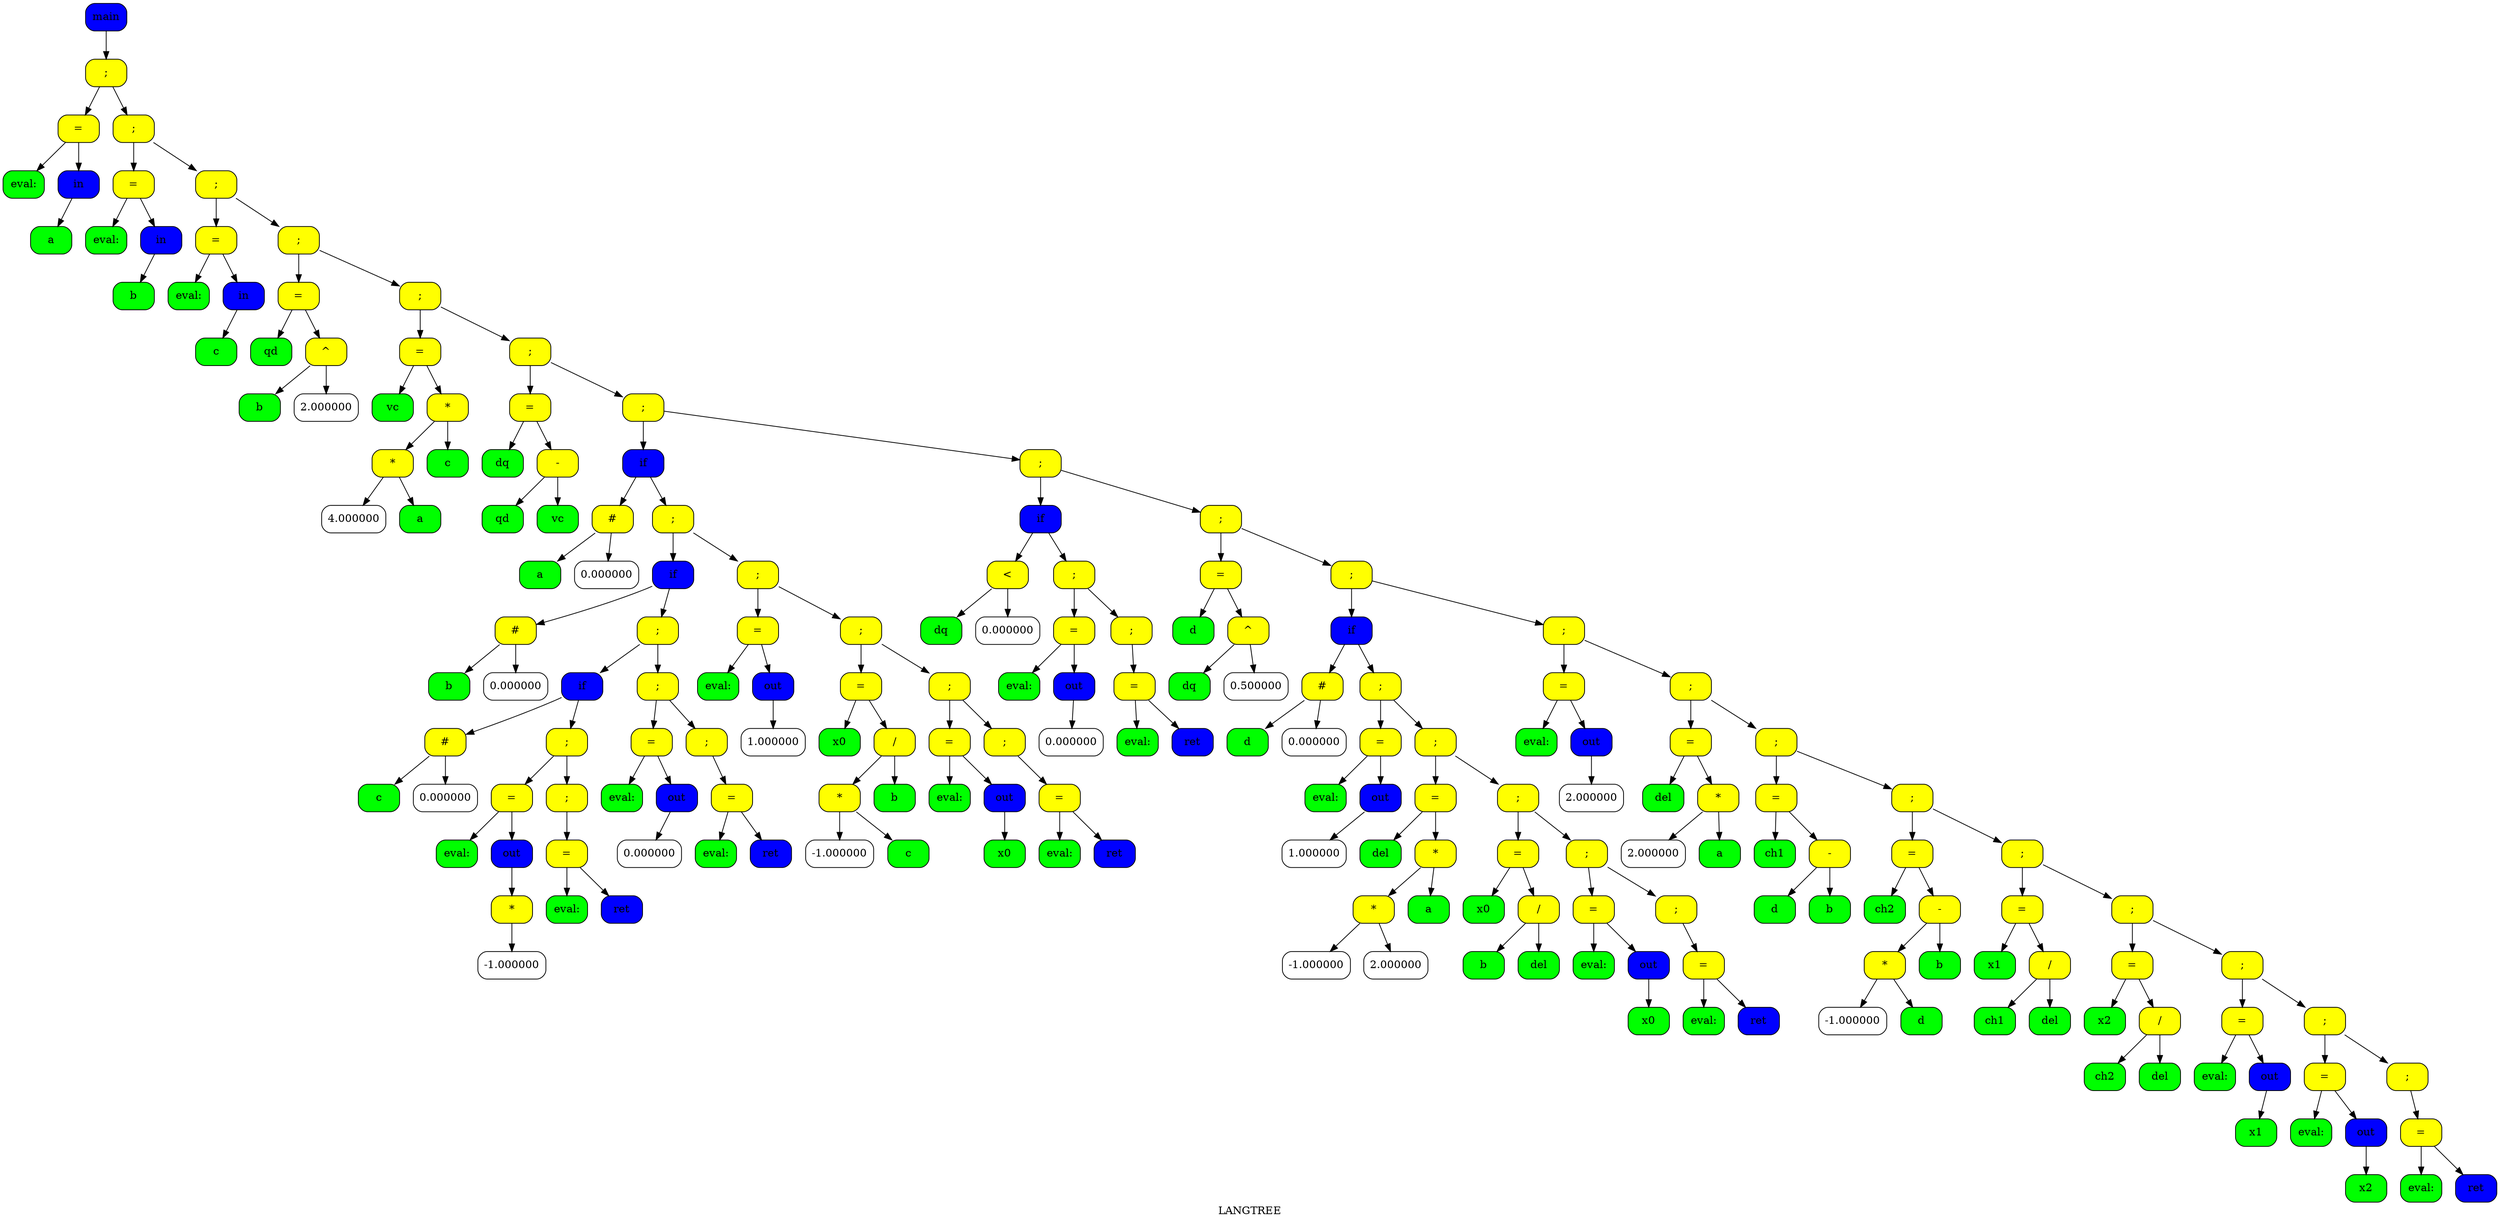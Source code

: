digraph LANGTREE{
label = < LANGTREE >;
node [shape = record ];
edge [style = filled ];
 0 [shape = Mrecord, style = filled, fillcolor = Blue, label = "main" ];
 1 [shape = Mrecord, style = filled, fillcolor = Yellow, label = ";" ];
 2 [shape = Mrecord, style = filled, fillcolor = Yellow, label = "=" ];
 3 [shape = Mrecord, style = filled, fillcolor = Green, label = "eval:" ];
 4 [shape = Mrecord, style = filled, fillcolor = Blue, label = "in" ];
 5 [shape = Mrecord, style = filled, fillcolor = Green, label = "a" ];
 7 [shape = Mrecord, style = filled, fillcolor = Yellow, label = ";" ];
 8 [shape = Mrecord, style = filled, fillcolor = Yellow, label = "=" ];
 9 [shape = Mrecord, style = filled, fillcolor = Green, label = "eval:" ];
 10 [shape = Mrecord, style = filled, fillcolor = Blue, label = "in" ];
 11 [shape = Mrecord, style = filled, fillcolor = Green, label = "b" ];
 13 [shape = Mrecord, style = filled, fillcolor = Yellow, label = ";" ];
 14 [shape = Mrecord, style = filled, fillcolor = Yellow, label = "=" ];
 15 [shape = Mrecord, style = filled, fillcolor = Green, label = "eval:" ];
 16 [shape = Mrecord, style = filled, fillcolor = Blue, label = "in" ];
 17 [shape = Mrecord, style = filled, fillcolor = Green, label = "c" ];
 19 [shape = Mrecord, style = filled, fillcolor = Yellow, label = ";" ];
 20 [shape = Mrecord, style = filled, fillcolor = Yellow, label = "=" ];
 21 [shape = Mrecord, style = filled, fillcolor = Green, label = "qd" ];
 22 [shape = Mrecord, style = filled, fillcolor = Yellow, label = "^" ];
 23 [shape = Mrecord, style = filled, fillcolor = Green, label = "b" ];
 24 [shape = Mrecord, label = "2.000000" ];
 25 [shape = Mrecord, style = filled, fillcolor = Yellow, label = ";" ];
 26 [shape = Mrecord, style = filled, fillcolor = Yellow, label = "=" ];
 27 [shape = Mrecord, style = filled, fillcolor = Green, label = "vc" ];
 28 [shape = Mrecord, style = filled, fillcolor = Yellow, label = "*" ];
 29 [shape = Mrecord, style = filled, fillcolor = Yellow, label = "*" ];
 30 [shape = Mrecord, label = "4.000000" ];
 31 [shape = Mrecord, style = filled, fillcolor = Green, label = "a" ];
 32 [shape = Mrecord, style = filled, fillcolor = Green, label = "c" ];
 33 [shape = Mrecord, style = filled, fillcolor = Yellow, label = ";" ];
 34 [shape = Mrecord, style = filled, fillcolor = Yellow, label = "=" ];
 35 [shape = Mrecord, style = filled, fillcolor = Green, label = "dq" ];
 36 [shape = Mrecord, style = filled, fillcolor = Yellow, label = "-" ];
 37 [shape = Mrecord, style = filled, fillcolor = Green, label = "qd" ];
 38 [shape = Mrecord, style = filled, fillcolor = Green, label = "vc" ];
 39 [shape = Mrecord, style = filled, fillcolor = Yellow, label = ";" ];
 40 [shape = Mrecord, style = filled, fillcolor = Blue, label = "if" ];
 41 [shape = Mrecord, style = filled, fillcolor = Yellow, label = "#" ];
 42 [shape = Mrecord, style = filled, fillcolor = Green, label = "a" ];
 43 [shape = Mrecord, label = "0.000000" ];
 44 [shape = Mrecord, style = filled, fillcolor = Yellow, label = ";" ];
 45 [shape = Mrecord, style = filled, fillcolor = Blue, label = "if" ];
 46 [shape = Mrecord, style = filled, fillcolor = Yellow, label = "#" ];
 47 [shape = Mrecord, style = filled, fillcolor = Green, label = "b" ];
 48 [shape = Mrecord, label = "0.000000" ];
 49 [shape = Mrecord, style = filled, fillcolor = Yellow, label = ";" ];
 50 [shape = Mrecord, style = filled, fillcolor = Blue, label = "if" ];
 51 [shape = Mrecord, style = filled, fillcolor = Yellow, label = "#" ];
 52 [shape = Mrecord, style = filled, fillcolor = Green, label = "c" ];
 53 [shape = Mrecord, label = "0.000000" ];
 54 [shape = Mrecord, style = filled, fillcolor = Yellow, label = ";" ];
 55 [shape = Mrecord, style = filled, fillcolor = Yellow, label = "=" ];
 56 [shape = Mrecord, style = filled, fillcolor = Green, label = "eval:" ];
 57 [shape = Mrecord, style = filled, fillcolor = Blue, label = "out" ];
 58 [shape = Mrecord, style = filled, fillcolor = Yellow, label = "*" ];
 59 [shape = Mrecord, label = "-1.000000" ];
 61 [shape = Mrecord, style = filled, fillcolor = Yellow, label = ";" ];
 62 [shape = Mrecord, style = filled, fillcolor = Yellow, label = "=" ];
 63 [shape = Mrecord, style = filled, fillcolor = Green, label = "eval:" ];
 64 [shape = Mrecord, style = filled, fillcolor = Blue, label = "ret" ];
 66 [shape = Mrecord, style = filled, fillcolor = Yellow, label = ";" ];
 67 [shape = Mrecord, style = filled, fillcolor = Yellow, label = "=" ];
 68 [shape = Mrecord, style = filled, fillcolor = Green, label = "eval:" ];
 69 [shape = Mrecord, style = filled, fillcolor = Blue, label = "out" ];
 70 [shape = Mrecord, label = "0.000000" ];
 72 [shape = Mrecord, style = filled, fillcolor = Yellow, label = ";" ];
 73 [shape = Mrecord, style = filled, fillcolor = Yellow, label = "=" ];
 74 [shape = Mrecord, style = filled, fillcolor = Green, label = "eval:" ];
 75 [shape = Mrecord, style = filled, fillcolor = Blue, label = "ret" ];
 77 [shape = Mrecord, style = filled, fillcolor = Yellow, label = ";" ];
 78 [shape = Mrecord, style = filled, fillcolor = Yellow, label = "=" ];
 79 [shape = Mrecord, style = filled, fillcolor = Green, label = "eval:" ];
 80 [shape = Mrecord, style = filled, fillcolor = Blue, label = "out" ];
 81 [shape = Mrecord, label = "1.000000" ];
 83 [shape = Mrecord, style = filled, fillcolor = Yellow, label = ";" ];
 84 [shape = Mrecord, style = filled, fillcolor = Yellow, label = "=" ];
 85 [shape = Mrecord, style = filled, fillcolor = Green, label = "x0" ];
 86 [shape = Mrecord, style = filled, fillcolor = Yellow, label = "/" ];
 87 [shape = Mrecord, style = filled, fillcolor = Yellow, label = "*" ];
 88 [shape = Mrecord, label = "-1.000000" ];
 89 [shape = Mrecord, style = filled, fillcolor = Green, label = "c" ];
 90 [shape = Mrecord, style = filled, fillcolor = Green, label = "b" ];
 91 [shape = Mrecord, style = filled, fillcolor = Yellow, label = ";" ];
 92 [shape = Mrecord, style = filled, fillcolor = Yellow, label = "=" ];
 93 [shape = Mrecord, style = filled, fillcolor = Green, label = "eval:" ];
 94 [shape = Mrecord, style = filled, fillcolor = Blue, label = "out" ];
 95 [shape = Mrecord, style = filled, fillcolor = Green, label = "x0" ];
 97 [shape = Mrecord, style = filled, fillcolor = Yellow, label = ";" ];
 98 [shape = Mrecord, style = filled, fillcolor = Yellow, label = "=" ];
 99 [shape = Mrecord, style = filled, fillcolor = Green, label = "eval:" ];
 100 [shape = Mrecord, style = filled, fillcolor = Blue, label = "ret" ];
 102 [shape = Mrecord, style = filled, fillcolor = Yellow, label = ";" ];
 103 [shape = Mrecord, style = filled, fillcolor = Blue, label = "if" ];
 104 [shape = Mrecord, style = filled, fillcolor = Yellow, label = "\<" ];
 105 [shape = Mrecord, style = filled, fillcolor = Green, label = "dq" ];
 106 [shape = Mrecord, label = "0.000000" ];
 107 [shape = Mrecord, style = filled, fillcolor = Yellow, label = ";" ];
 108 [shape = Mrecord, style = filled, fillcolor = Yellow, label = "=" ];
 109 [shape = Mrecord, style = filled, fillcolor = Green, label = "eval:" ];
 110 [shape = Mrecord, style = filled, fillcolor = Blue, label = "out" ];
 111 [shape = Mrecord, label = "0.000000" ];
 113 [shape = Mrecord, style = filled, fillcolor = Yellow, label = ";" ];
 114 [shape = Mrecord, style = filled, fillcolor = Yellow, label = "=" ];
 115 [shape = Mrecord, style = filled, fillcolor = Green, label = "eval:" ];
 116 [shape = Mrecord, style = filled, fillcolor = Blue, label = "ret" ];
 118 [shape = Mrecord, style = filled, fillcolor = Yellow, label = ";" ];
 119 [shape = Mrecord, style = filled, fillcolor = Yellow, label = "=" ];
 120 [shape = Mrecord, style = filled, fillcolor = Green, label = "d" ];
 121 [shape = Mrecord, style = filled, fillcolor = Yellow, label = "^" ];
 122 [shape = Mrecord, style = filled, fillcolor = Green, label = "dq" ];
 123 [shape = Mrecord, label = "0.500000" ];
 124 [shape = Mrecord, style = filled, fillcolor = Yellow, label = ";" ];
 125 [shape = Mrecord, style = filled, fillcolor = Blue, label = "if" ];
 126 [shape = Mrecord, style = filled, fillcolor = Yellow, label = "#" ];
 127 [shape = Mrecord, style = filled, fillcolor = Green, label = "d" ];
 128 [shape = Mrecord, label = "0.000000" ];
 129 [shape = Mrecord, style = filled, fillcolor = Yellow, label = ";" ];
 130 [shape = Mrecord, style = filled, fillcolor = Yellow, label = "=" ];
 131 [shape = Mrecord, style = filled, fillcolor = Green, label = "eval:" ];
 132 [shape = Mrecord, style = filled, fillcolor = Blue, label = "out" ];
 133 [shape = Mrecord, label = "1.000000" ];
 135 [shape = Mrecord, style = filled, fillcolor = Yellow, label = ";" ];
 136 [shape = Mrecord, style = filled, fillcolor = Yellow, label = "=" ];
 137 [shape = Mrecord, style = filled, fillcolor = Green, label = "del" ];
 138 [shape = Mrecord, style = filled, fillcolor = Yellow, label = "*" ];
 139 [shape = Mrecord, style = filled, fillcolor = Yellow, label = "*" ];
 140 [shape = Mrecord, label = "-1.000000" ];
 141 [shape = Mrecord, label = "2.000000" ];
 142 [shape = Mrecord, style = filled, fillcolor = Green, label = "a" ];
 143 [shape = Mrecord, style = filled, fillcolor = Yellow, label = ";" ];
 144 [shape = Mrecord, style = filled, fillcolor = Yellow, label = "=" ];
 145 [shape = Mrecord, style = filled, fillcolor = Green, label = "x0" ];
 146 [shape = Mrecord, style = filled, fillcolor = Yellow, label = "/" ];
 147 [shape = Mrecord, style = filled, fillcolor = Green, label = "b" ];
 148 [shape = Mrecord, style = filled, fillcolor = Green, label = "del" ];
 149 [shape = Mrecord, style = filled, fillcolor = Yellow, label = ";" ];
 150 [shape = Mrecord, style = filled, fillcolor = Yellow, label = "=" ];
 151 [shape = Mrecord, style = filled, fillcolor = Green, label = "eval:" ];
 152 [shape = Mrecord, style = filled, fillcolor = Blue, label = "out" ];
 153 [shape = Mrecord, style = filled, fillcolor = Green, label = "x0" ];
 155 [shape = Mrecord, style = filled, fillcolor = Yellow, label = ";" ];
 156 [shape = Mrecord, style = filled, fillcolor = Yellow, label = "=" ];
 157 [shape = Mrecord, style = filled, fillcolor = Green, label = "eval:" ];
 158 [shape = Mrecord, style = filled, fillcolor = Blue, label = "ret" ];
 160 [shape = Mrecord, style = filled, fillcolor = Yellow, label = ";" ];
 161 [shape = Mrecord, style = filled, fillcolor = Yellow, label = "=" ];
 162 [shape = Mrecord, style = filled, fillcolor = Green, label = "eval:" ];
 163 [shape = Mrecord, style = filled, fillcolor = Blue, label = "out" ];
 164 [shape = Mrecord, label = "2.000000" ];
 166 [shape = Mrecord, style = filled, fillcolor = Yellow, label = ";" ];
 167 [shape = Mrecord, style = filled, fillcolor = Yellow, label = "=" ];
 168 [shape = Mrecord, style = filled, fillcolor = Green, label = "del" ];
 169 [shape = Mrecord, style = filled, fillcolor = Yellow, label = "*" ];
 170 [shape = Mrecord, label = "2.000000" ];
 171 [shape = Mrecord, style = filled, fillcolor = Green, label = "a" ];
 172 [shape = Mrecord, style = filled, fillcolor = Yellow, label = ";" ];
 173 [shape = Mrecord, style = filled, fillcolor = Yellow, label = "=" ];
 174 [shape = Mrecord, style = filled, fillcolor = Green, label = "ch1" ];
 175 [shape = Mrecord, style = filled, fillcolor = Yellow, label = "-" ];
 176 [shape = Mrecord, style = filled, fillcolor = Green, label = "d" ];
 177 [shape = Mrecord, style = filled, fillcolor = Green, label = "b" ];
 178 [shape = Mrecord, style = filled, fillcolor = Yellow, label = ";" ];
 179 [shape = Mrecord, style = filled, fillcolor = Yellow, label = "=" ];
 180 [shape = Mrecord, style = filled, fillcolor = Green, label = "ch2" ];
 181 [shape = Mrecord, style = filled, fillcolor = Yellow, label = "-" ];
 182 [shape = Mrecord, style = filled, fillcolor = Yellow, label = "*" ];
 183 [shape = Mrecord, label = "-1.000000" ];
 184 [shape = Mrecord, style = filled, fillcolor = Green, label = "d" ];
 185 [shape = Mrecord, style = filled, fillcolor = Green, label = "b" ];
 186 [shape = Mrecord, style = filled, fillcolor = Yellow, label = ";" ];
 187 [shape = Mrecord, style = filled, fillcolor = Yellow, label = "=" ];
 188 [shape = Mrecord, style = filled, fillcolor = Green, label = "x1" ];
 189 [shape = Mrecord, style = filled, fillcolor = Yellow, label = "/" ];
 190 [shape = Mrecord, style = filled, fillcolor = Green, label = "ch1" ];
 191 [shape = Mrecord, style = filled, fillcolor = Green, label = "del" ];
 192 [shape = Mrecord, style = filled, fillcolor = Yellow, label = ";" ];
 193 [shape = Mrecord, style = filled, fillcolor = Yellow, label = "=" ];
 194 [shape = Mrecord, style = filled, fillcolor = Green, label = "x2" ];
 195 [shape = Mrecord, style = filled, fillcolor = Yellow, label = "/" ];
 196 [shape = Mrecord, style = filled, fillcolor = Green, label = "ch2" ];
 197 [shape = Mrecord, style = filled, fillcolor = Green, label = "del" ];
 198 [shape = Mrecord, style = filled, fillcolor = Yellow, label = ";" ];
 199 [shape = Mrecord, style = filled, fillcolor = Yellow, label = "=" ];
 200 [shape = Mrecord, style = filled, fillcolor = Green, label = "eval:" ];
 201 [shape = Mrecord, style = filled, fillcolor = Blue, label = "out" ];
 202 [shape = Mrecord, style = filled, fillcolor = Green, label = "x1" ];
 204 [shape = Mrecord, style = filled, fillcolor = Yellow, label = ";" ];
 205 [shape = Mrecord, style = filled, fillcolor = Yellow, label = "=" ];
 206 [shape = Mrecord, style = filled, fillcolor = Green, label = "eval:" ];
 207 [shape = Mrecord, style = filled, fillcolor = Blue, label = "out" ];
 208 [shape = Mrecord, style = filled, fillcolor = Green, label = "x2" ];
 210 [shape = Mrecord, style = filled, fillcolor = Yellow, label = ";" ];
 211 [shape = Mrecord, style = filled, fillcolor = Yellow, label = "=" ];
 212 [shape = Mrecord, style = filled, fillcolor = Green, label = "eval:" ];
 213 [shape = Mrecord, style = filled, fillcolor = Blue, label = "ret" ];
0 -> 1;
1 -> 2;
2 -> 3;
2 -> 4;
4 -> 5;
1 -> 7;
7 -> 8;
8 -> 9;
8 -> 10;
10 -> 11;
7 -> 13;
13 -> 14;
14 -> 15;
14 -> 16;
16 -> 17;
13 -> 19;
19 -> 20;
20 -> 21;
20 -> 22;
22 -> 23;
22 -> 24;
19 -> 25;
25 -> 26;
26 -> 27;
26 -> 28;
28 -> 29;
29 -> 30;
29 -> 31;
28 -> 32;
25 -> 33;
33 -> 34;
34 -> 35;
34 -> 36;
36 -> 37;
36 -> 38;
33 -> 39;
39 -> 40;
40 -> 41;
41 -> 42;
41 -> 43;
40 -> 44;
44 -> 45;
45 -> 46;
46 -> 47;
46 -> 48;
45 -> 49;
49 -> 50;
50 -> 51;
51 -> 52;
51 -> 53;
50 -> 54;
54 -> 55;
55 -> 56;
55 -> 57;
57 -> 58;
58 -> 59;
54 -> 61;
61 -> 62;
62 -> 63;
62 -> 64;
49 -> 66;
66 -> 67;
67 -> 68;
67 -> 69;
69 -> 70;
66 -> 72;
72 -> 73;
73 -> 74;
73 -> 75;
44 -> 77;
77 -> 78;
78 -> 79;
78 -> 80;
80 -> 81;
77 -> 83;
83 -> 84;
84 -> 85;
84 -> 86;
86 -> 87;
87 -> 88;
87 -> 89;
86 -> 90;
83 -> 91;
91 -> 92;
92 -> 93;
92 -> 94;
94 -> 95;
91 -> 97;
97 -> 98;
98 -> 99;
98 -> 100;
39 -> 102;
102 -> 103;
103 -> 104;
104 -> 105;
104 -> 106;
103 -> 107;
107 -> 108;
108 -> 109;
108 -> 110;
110 -> 111;
107 -> 113;
113 -> 114;
114 -> 115;
114 -> 116;
102 -> 118;
118 -> 119;
119 -> 120;
119 -> 121;
121 -> 122;
121 -> 123;
118 -> 124;
124 -> 125;
125 -> 126;
126 -> 127;
126 -> 128;
125 -> 129;
129 -> 130;
130 -> 131;
130 -> 132;
132 -> 133;
129 -> 135;
135 -> 136;
136 -> 137;
136 -> 138;
138 -> 139;
139 -> 140;
139 -> 141;
138 -> 142;
135 -> 143;
143 -> 144;
144 -> 145;
144 -> 146;
146 -> 147;
146 -> 148;
143 -> 149;
149 -> 150;
150 -> 151;
150 -> 152;
152 -> 153;
149 -> 155;
155 -> 156;
156 -> 157;
156 -> 158;
124 -> 160;
160 -> 161;
161 -> 162;
161 -> 163;
163 -> 164;
160 -> 166;
166 -> 167;
167 -> 168;
167 -> 169;
169 -> 170;
169 -> 171;
166 -> 172;
172 -> 173;
173 -> 174;
173 -> 175;
175 -> 176;
175 -> 177;
172 -> 178;
178 -> 179;
179 -> 180;
179 -> 181;
181 -> 182;
182 -> 183;
182 -> 184;
181 -> 185;
178 -> 186;
186 -> 187;
187 -> 188;
187 -> 189;
189 -> 190;
189 -> 191;
186 -> 192;
192 -> 193;
193 -> 194;
193 -> 195;
195 -> 196;
195 -> 197;
192 -> 198;
198 -> 199;
199 -> 200;
199 -> 201;
201 -> 202;
198 -> 204;
204 -> 205;
205 -> 206;
205 -> 207;
207 -> 208;
204 -> 210;
210 -> 211;
211 -> 212;
211 -> 213;
}